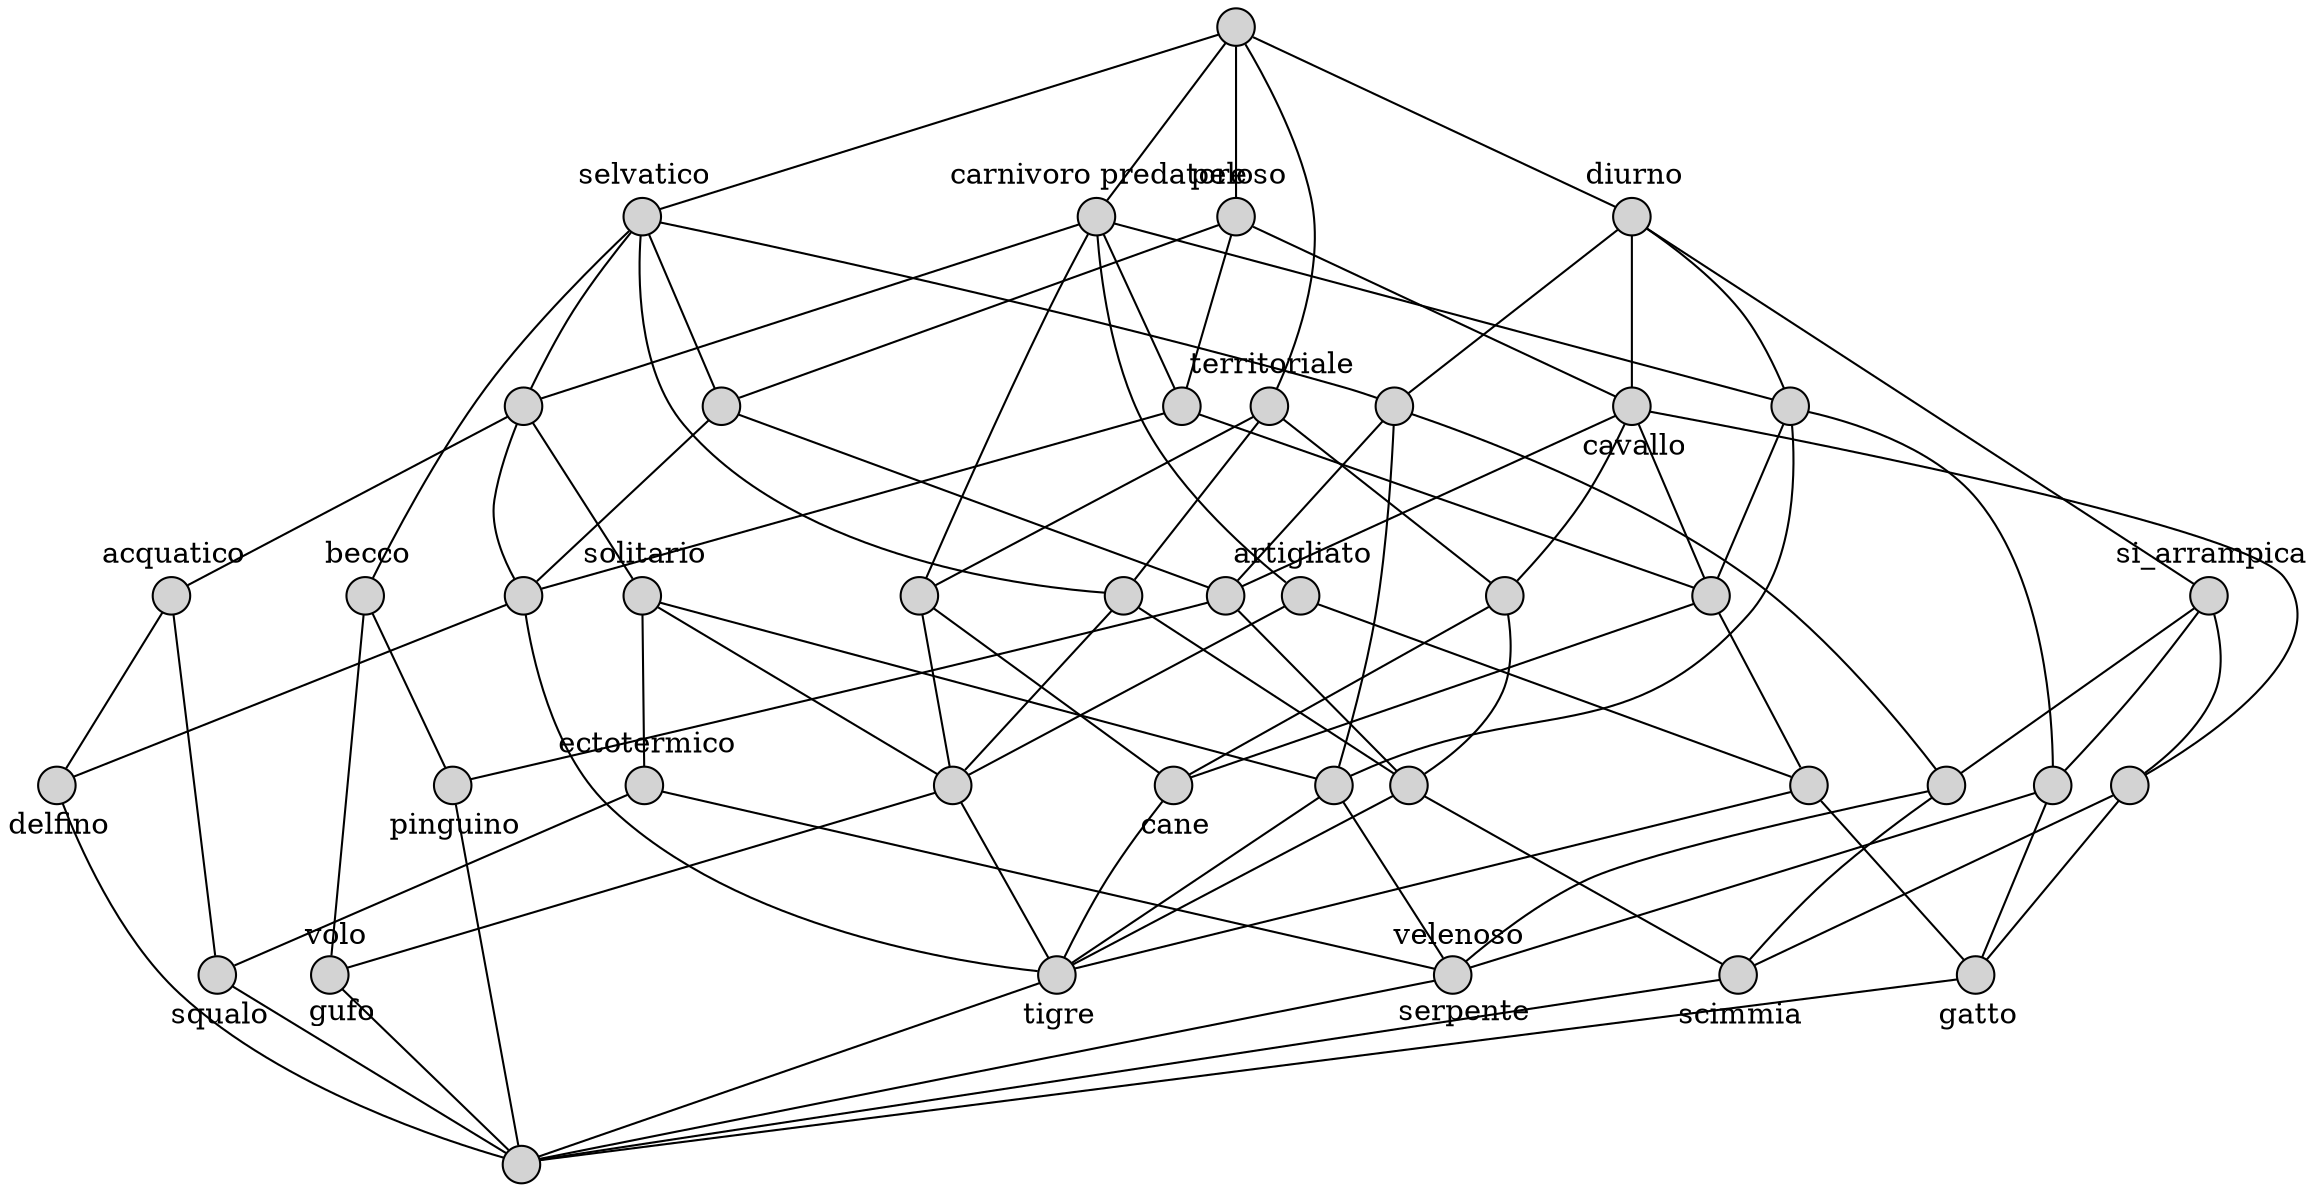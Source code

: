 // <Lattice object of 8 atoms 41 concepts 5 coatoms at 0x1bf17e28fa0>
digraph Lattice {
	node [label="" shape=circle style=filled width=.25]
	edge [dir=none labeldistance=1.5 minlen=2]
	c0
	c1
	c1 -> c1 [color=transparent headlabel=tigre labelangle=270]
	c1 -> c0
	c2
	c2 -> c2 [color=transparent headlabel=delfino labelangle=270]
	c2 -> c0
	c3
	c3 -> c3 [color=transparent headlabel=scimmia labelangle=270]
	c3 -> c0
	c4
	c4 -> c4 [color=transparent headlabel=serpente labelangle=270]
	c4 -> c4 [color=transparent labelangle=90 taillabel=velenoso]
	c4 -> c0
	c5
	c5 -> c5 [color=transparent headlabel=gufo labelangle=270]
	c5 -> c5 [color=transparent labelangle=90 taillabel=volo]
	c5 -> c0
	c6
	c6 -> c6 [color=transparent headlabel=gatto labelangle=270]
	c6 -> c0
	c7
	c7 -> c7 [color=transparent headlabel=squalo labelangle=270]
	c7 -> c0
	c8
	c8 -> c8 [color=transparent headlabel=pinguino labelangle=270]
	c8 -> c0
	c9
	c9 -> c1
	c9 -> c2
	c10
	c10 -> c1
	c10 -> c3
	c11
	c11 -> c1
	c11 -> c4
	c12
	c12 -> c1
	c12 -> c5
	c13
	c13 -> c13 [color=transparent headlabel=cane labelangle=270]
	c13 -> c1
	c14
	c14 -> c1
	c14 -> c6
	c15
	c15 -> c15 [color=transparent labelangle=90 taillabel=acquatico]
	c15 -> c2
	c15 -> c7
	c16
	c16 -> c3
	c16 -> c4
	c17
	c17 -> c3
	c17 -> c6
	c18
	c18 -> c4
	c18 -> c6
	c19
	c19 -> c19 [color=transparent labelangle=90 taillabel=ectotermico]
	c19 -> c4
	c19 -> c7
	c20
	c20 -> c20 [color=transparent labelangle=90 taillabel=becco]
	c20 -> c5
	c20 -> c8
	c21
	c21 -> c10
	c21 -> c12
	c22
	c22 -> c10
	c22 -> c13
	c23
	c23 -> c8
	c23 -> c10
	c24
	c24 -> c12
	c24 -> c13
	c25
	c25 -> c25 [color=transparent labelangle=90 taillabel=artigliato]
	c25 -> c12
	c25 -> c14
	c26
	c26 -> c13
	c26 -> c14
	c27
	c27 -> c27 [color=transparent labelangle=90 taillabel=si_arrampica]
	c27 -> c16
	c27 -> c17
	c27 -> c18
	c28
	c28 -> c9
	c28 -> c23
	c29
	c29 -> c9
	c29 -> c26
	c30
	c30 -> c11
	c30 -> c16
	c30 -> c23
	c31
	c31 -> c31 [color=transparent labelangle=90 taillabel=territoriale]
	c31 -> c21
	c31 -> c22
	c31 -> c24
	c32
	c32 -> c32 [color=transparent labelangle=90 taillabel=solitario]
	c32 -> c11
	c32 -> c12
	c32 -> c19
	c33
	c33 -> c11
	c33 -> c18
	c33 -> c26
	c34
	c34 -> c9
	c34 -> c15
	c34 -> c32
	c35
	c35 -> c35 [color=transparent headlabel=cavallo labelangle=270]
	c35 -> c17
	c35 -> c22
	c35 -> c23
	c35 -> c26
	c36
	c36 -> c36 [color=transparent labelangle=90 taillabel=peloso]
	c36 -> c28
	c36 -> c29
	c36 -> c35
	c37
	c37 -> c37 [color=transparent labelangle=90 taillabel=selvatico]
	c37 -> c20
	c37 -> c21
	c37 -> c28
	c37 -> c30
	c37 -> c34
	c38
	c38 -> c38 [color=transparent labelangle=90 taillabel="carnivoro predatore"]
	c38 -> c24
	c38 -> c25
	c38 -> c29
	c38 -> c33
	c38 -> c34
	c39
	c39 -> c39 [color=transparent labelangle=90 taillabel=diurno]
	c39 -> c27
	c39 -> c30
	c39 -> c33
	c39 -> c35
	c40
	c40 -> c31
	c40 -> c36
	c40 -> c37
	c40 -> c38
	c40 -> c39
}
